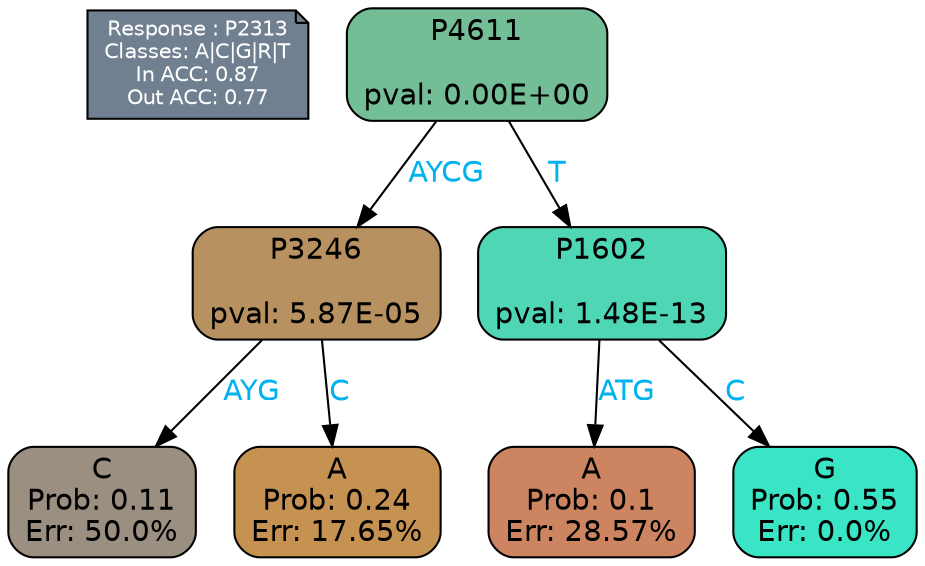 digraph Tree {
node [shape=box, style="filled, rounded", color="black", fontname=helvetica] ;
graph [ranksep=equally, splines=polylines, bgcolor=transparent, dpi=600] ;
edge [fontname=helvetica] ;
LEGEND [label="Response : P2313
Classes: A|C|G|R|T
In ACC: 0.87
Out ACC: 0.77
",shape=note,align=left,style=filled,fillcolor="slategray",fontcolor="white",fontsize=10];1 [label="P4611

pval: 0.00E+00", fillcolor="#74be97"] ;
2 [label="P3246

pval: 5.87E-05", fillcolor="#b89160"] ;
3 [label="C
Prob: 0.11
Err: 50.0%", fillcolor="#9a8f81"] ;
4 [label="A
Prob: 0.24
Err: 17.65%", fillcolor="#c69251"] ;
5 [label="P1602

pval: 1.48E-13", fillcolor="#4fd6b5"] ;
6 [label="A
Prob: 0.1
Err: 28.57%", fillcolor="#cc8560"] ;
7 [label="G
Prob: 0.55
Err: 0.0%", fillcolor="#39e5c5"] ;
1 -> 2 [label="AYCG",fontcolor=deepskyblue2] ;
1 -> 5 [label="T",fontcolor=deepskyblue2] ;
2 -> 3 [label="AYG",fontcolor=deepskyblue2] ;
2 -> 4 [label="C",fontcolor=deepskyblue2] ;
5 -> 6 [label="ATG",fontcolor=deepskyblue2] ;
5 -> 7 [label="C",fontcolor=deepskyblue2] ;
{rank = same; 3;4;6;7;}{rank = same; LEGEND;1;}}